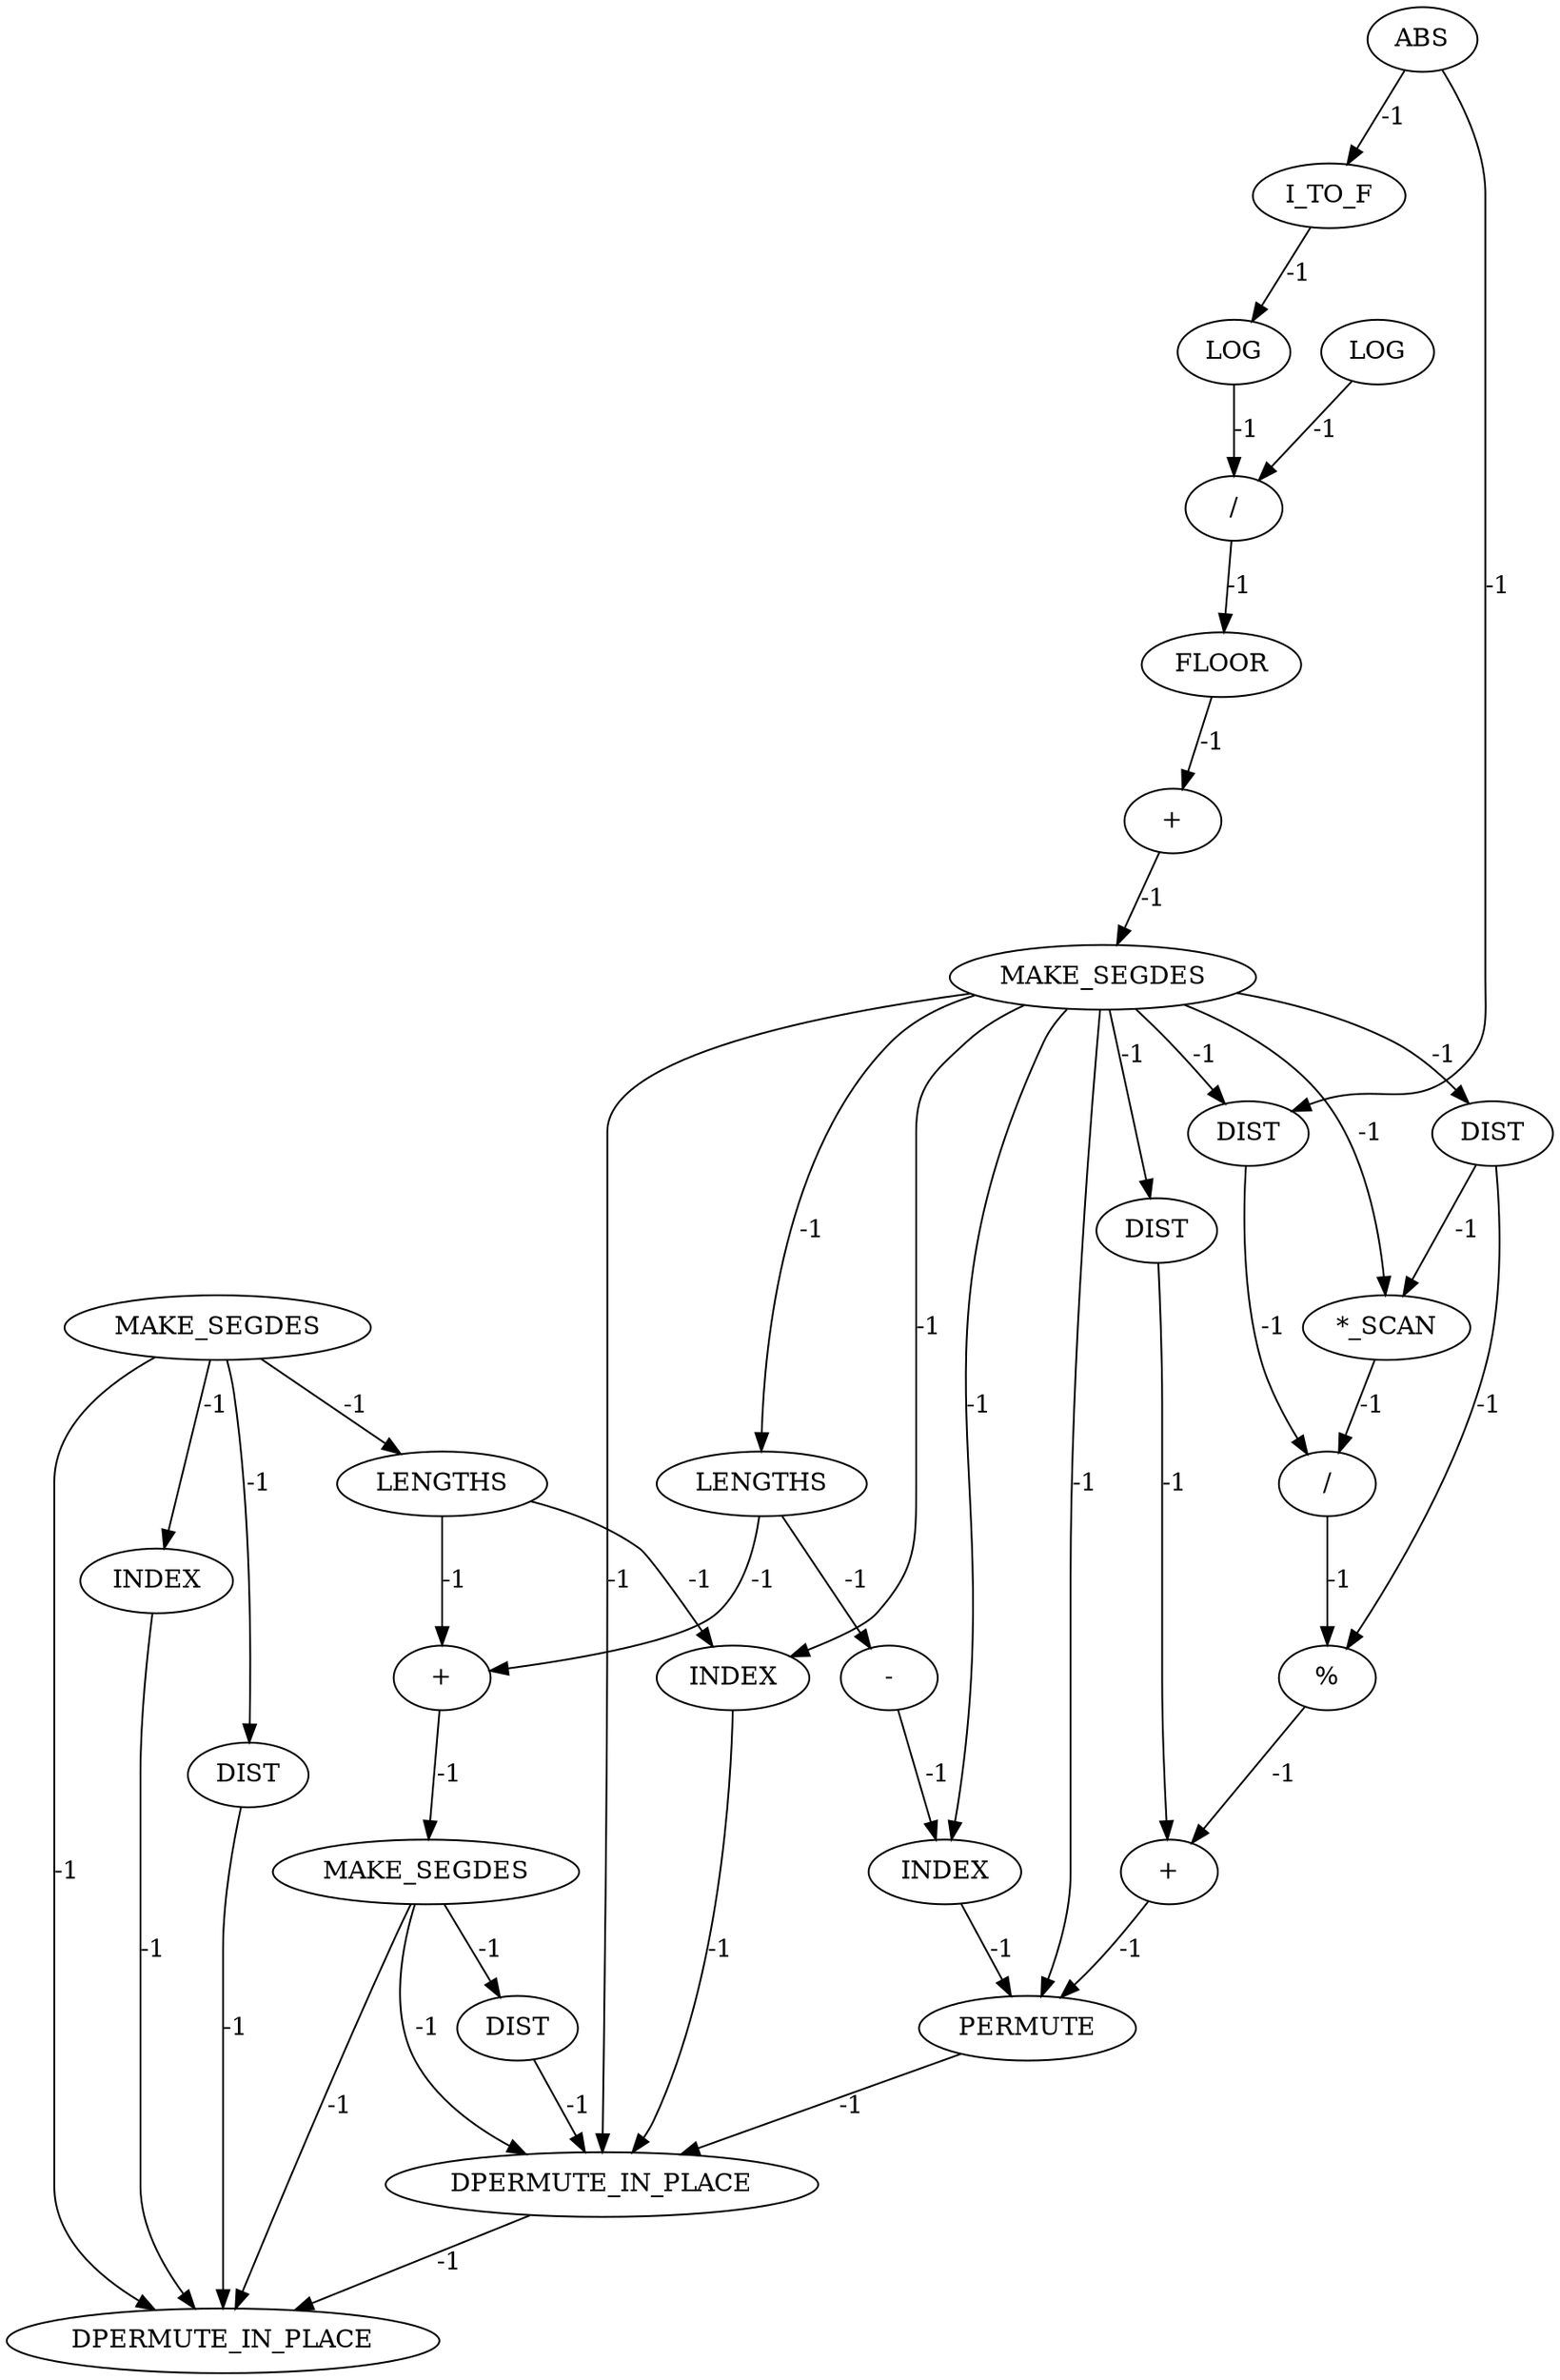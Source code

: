 digraph {
	cg_B_INST_10378 [label=INDEX cost=0]
	cg_B_INST_10394 [label=MAKE_SEGDES cost=0]
	cg_B_INST_10319 [label="%" cost=0]
	cg_B_INST_10370 [label=LENGTHS cost=0]
	cg_B_INST_10328 [label=LENGTHS cost=0]
	cg_B_INST_10267 [label=I_TO_F cost=0]
	cg_B_INST_10275 [label="/" cost=0]
	cg_B_INST_10389 [label="+" cost=0]
	cg_B_INST_10346 [label=PERMUTE cost=0]
	cg_B_INST_10293 [label=DIST cost=0]
	cg_B_INST_10330 [label="-" cost=0]
	cg_B_INST_10277 [label="+" cost=0]
	cg_B_INST_10276 [label=FLOOR cost=0]
	cg_B_INST_10286 [label=DIST cost=0]
	cg_B_INST_10300 [label=DIST cost=0]
	cg_B_INST_10280 [label=MAKE_SEGDES cost=0]
	cg_B_INST_10338 [label=INDEX cost=0]
	cg_B_INST_10308 [label="/" cost=0]
	cg_B_INST_10349 [label=MAKE_SEGDES cost=0]
	cg_B_INST_10288 [label="*_SCAN" cost=0]
	cg_B_INST_16425 [label=DPERMUTE_IN_PLACE cost=0]
	cg_B_INST_10366 [label=INDEX cost=0]
	cg_B_INST_466 [label=ABS cost=0]
	cg_B_INST_10272 [label=LOG cost=0]
	cg_B_INST_10322 [label="+" cost=0]
	cg_B_INST_10355 [label=DIST cost=0]
	cg_B_INST_16424 [label=DPERMUTE_IN_PLACE cost=0]
	cg_B_INST_10270 [label=LOG cost=0]
	cg_B_INST_10400 [label=DIST cost=0]
	cg_B_INST_10378 -> cg_B_INST_16424 [label=-1 cost=-1]
	cg_B_INST_10394 -> cg_B_INST_10400 [label=-1 cost=-1]
	cg_B_INST_10394 -> cg_B_INST_16424 [label=-1 cost=-1]
	cg_B_INST_10394 -> cg_B_INST_16425 [label=-1 cost=-1]
	cg_B_INST_10319 -> cg_B_INST_10322 [label=-1 cost=-1]
	cg_B_INST_10370 -> cg_B_INST_10378 [label=-1 cost=-1]
	cg_B_INST_10370 -> cg_B_INST_10389 [label=-1 cost=-1]
	cg_B_INST_10328 -> cg_B_INST_10330 [label=-1 cost=-1]
	cg_B_INST_10328 -> cg_B_INST_10389 [label=-1 cost=-1]
	cg_B_INST_10267 -> cg_B_INST_10270 [label=-1 cost=-1]
	cg_B_INST_10275 -> cg_B_INST_10276 [label=-1 cost=-1]
	cg_B_INST_10389 -> cg_B_INST_10394 [label=-1 cost=-1]
	cg_B_INST_10346 -> cg_B_INST_16424 [label=-1 cost=-1]
	cg_B_INST_10293 -> cg_B_INST_10308 [label=-1 cost=-1]
	cg_B_INST_10330 -> cg_B_INST_10338 [label=-1 cost=-1]
	cg_B_INST_10277 -> cg_B_INST_10280 [label=-1 cost=-1]
	cg_B_INST_10276 -> cg_B_INST_10277 [label=-1 cost=-1]
	cg_B_INST_10286 -> cg_B_INST_10288 [label=-1 cost=-1]
	cg_B_INST_10286 -> cg_B_INST_10319 [label=-1 cost=-1]
	cg_B_INST_10300 -> cg_B_INST_10322 [label=-1 cost=-1]
	cg_B_INST_10280 -> cg_B_INST_10286 [label=-1 cost=-1]
	cg_B_INST_10280 -> cg_B_INST_10288 [label=-1 cost=-1]
	cg_B_INST_10280 -> cg_B_INST_10293 [label=-1 cost=-1]
	cg_B_INST_10280 -> cg_B_INST_10300 [label=-1 cost=-1]
	cg_B_INST_10280 -> cg_B_INST_10328 [label=-1 cost=-1]
	cg_B_INST_10280 -> cg_B_INST_10338 [label=-1 cost=-1]
	cg_B_INST_10280 -> cg_B_INST_10346 [label=-1 cost=-1]
	cg_B_INST_10280 -> cg_B_INST_10378 [label=-1 cost=-1]
	cg_B_INST_10280 -> cg_B_INST_16424 [label=-1 cost=-1]
	cg_B_INST_10338 -> cg_B_INST_10346 [label=-1 cost=-1]
	cg_B_INST_10308 -> cg_B_INST_10319 [label=-1 cost=-1]
	cg_B_INST_10349 -> cg_B_INST_10355 [label=-1 cost=-1]
	cg_B_INST_10349 -> cg_B_INST_10366 [label=-1 cost=-1]
	cg_B_INST_10349 -> cg_B_INST_10370 [label=-1 cost=-1]
	cg_B_INST_10349 -> cg_B_INST_16425 [label=-1 cost=-1]
	cg_B_INST_10288 -> cg_B_INST_10308 [label=-1 cost=-1]
	cg_B_INST_10366 -> cg_B_INST_16425 [label=-1 cost=-1]
	cg_B_INST_466 -> cg_B_INST_10267 [label=-1 cost=-1]
	cg_B_INST_466 -> cg_B_INST_10293 [label=-1 cost=-1]
	cg_B_INST_10272 -> cg_B_INST_10275 [label=-1 cost=-1]
	cg_B_INST_10322 -> cg_B_INST_10346 [label=-1 cost=-1]
	cg_B_INST_10355 -> cg_B_INST_16425 [label=-1 cost=-1]
	cg_B_INST_16424 -> cg_B_INST_16425 [label=-1 cost=-1]
	cg_B_INST_10270 -> cg_B_INST_10275 [label=-1 cost=-1]
	cg_B_INST_10400 -> cg_B_INST_16424 [label=-1 cost=-1]
}
